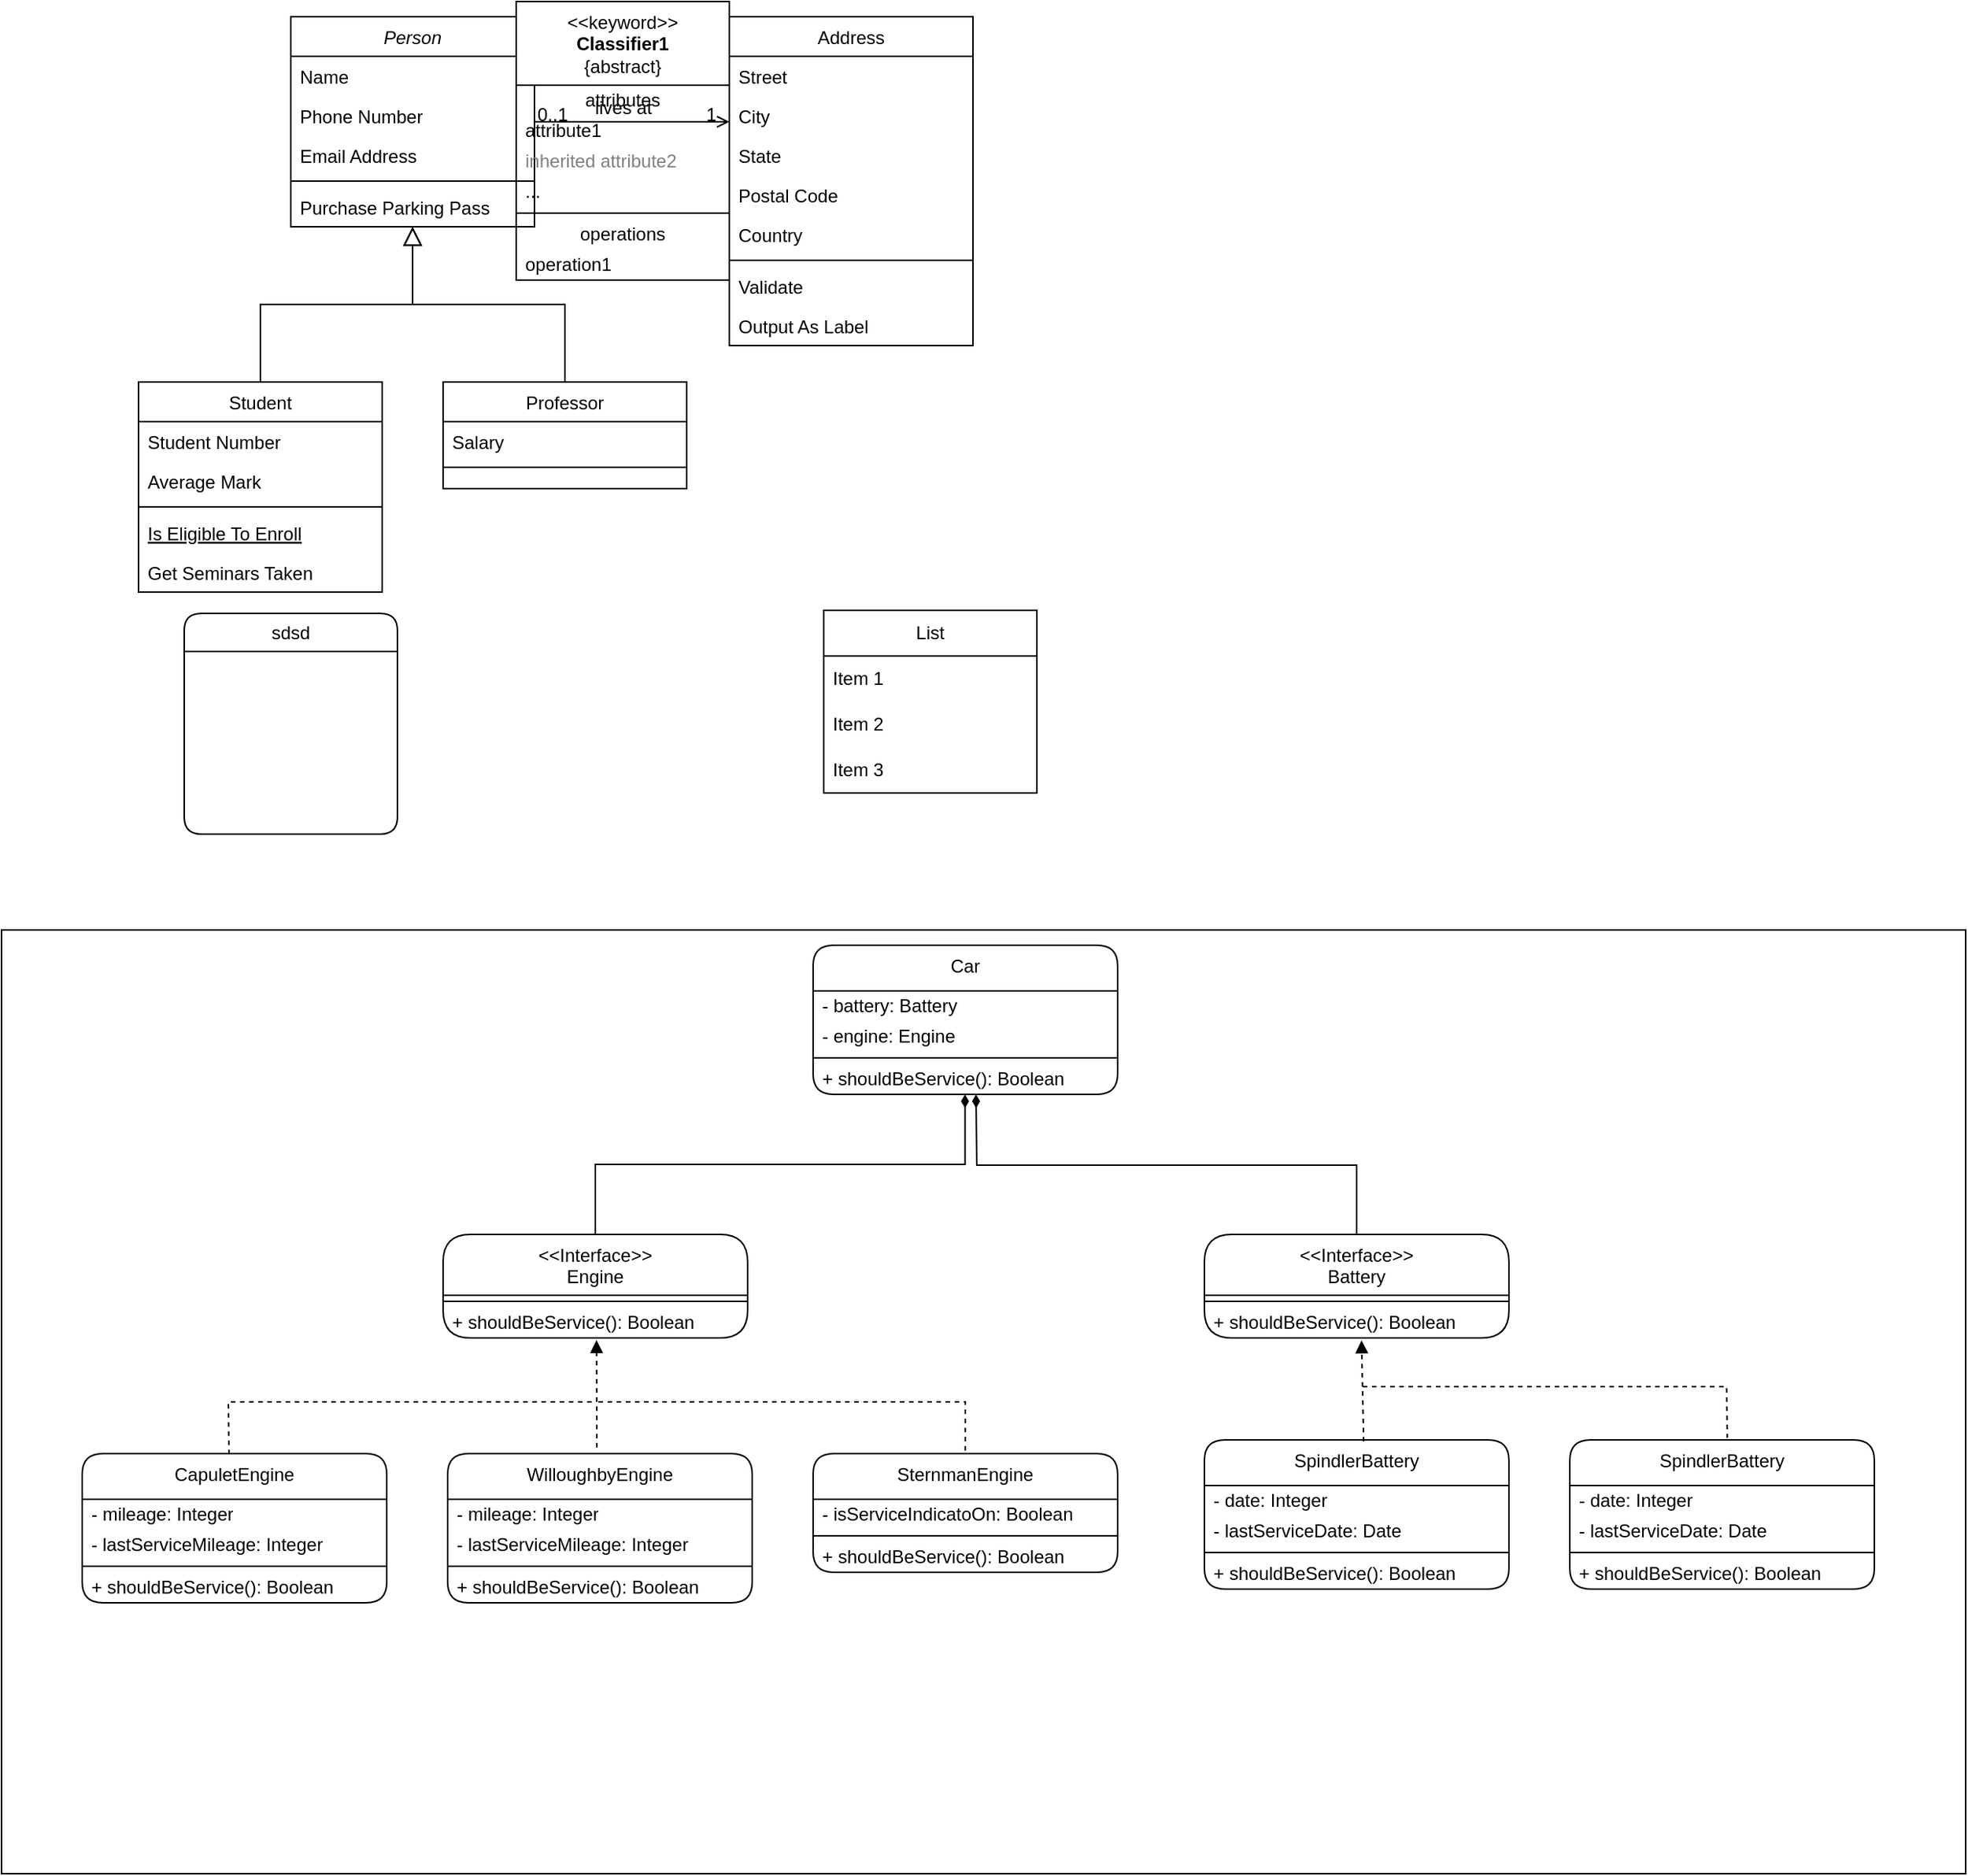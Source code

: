 <mxfile version="22.0.0" type="device">
  <diagram id="C5RBs43oDa-KdzZeNtuy" name="Page-1">
    <mxGraphModel dx="1418" dy="820" grid="1" gridSize="10" guides="1" tooltips="1" connect="1" arrows="1" fold="1" page="1" pageScale="1" pageWidth="827" pageHeight="1169" math="0" shadow="0">
      <root>
        <mxCell id="WIyWlLk6GJQsqaUBKTNV-0" />
        <mxCell id="WIyWlLk6GJQsqaUBKTNV-1" parent="WIyWlLk6GJQsqaUBKTNV-0" />
        <mxCell id="9RyBqBv2YlbDaLYeM6zX-97" value="" style="rounded=0;whiteSpace=wrap;html=1;" parent="WIyWlLk6GJQsqaUBKTNV-1" vertex="1">
          <mxGeometry x="30" y="720" width="1290" height="620" as="geometry" />
        </mxCell>
        <mxCell id="zkfFHV4jXpPFQw0GAbJ--0" value="Person" style="swimlane;fontStyle=2;align=center;verticalAlign=top;childLayout=stackLayout;horizontal=1;startSize=26;horizontalStack=0;resizeParent=1;resizeLast=0;collapsible=1;marginBottom=0;rounded=0;shadow=0;strokeWidth=1;" parent="WIyWlLk6GJQsqaUBKTNV-1" vertex="1">
          <mxGeometry x="220" y="120" width="160" height="138" as="geometry">
            <mxRectangle x="220" y="120" width="160" height="26" as="alternateBounds" />
          </mxGeometry>
        </mxCell>
        <mxCell id="zkfFHV4jXpPFQw0GAbJ--1" value="Name" style="text;align=left;verticalAlign=top;spacingLeft=4;spacingRight=4;overflow=hidden;rotatable=0;points=[[0,0.5],[1,0.5]];portConstraint=eastwest;" parent="zkfFHV4jXpPFQw0GAbJ--0" vertex="1">
          <mxGeometry y="26" width="160" height="26" as="geometry" />
        </mxCell>
        <mxCell id="zkfFHV4jXpPFQw0GAbJ--2" value="Phone Number" style="text;align=left;verticalAlign=top;spacingLeft=4;spacingRight=4;overflow=hidden;rotatable=0;points=[[0,0.5],[1,0.5]];portConstraint=eastwest;rounded=0;shadow=0;html=0;" parent="zkfFHV4jXpPFQw0GAbJ--0" vertex="1">
          <mxGeometry y="52" width="160" height="26" as="geometry" />
        </mxCell>
        <mxCell id="zkfFHV4jXpPFQw0GAbJ--3" value="Email Address" style="text;align=left;verticalAlign=top;spacingLeft=4;spacingRight=4;overflow=hidden;rotatable=0;points=[[0,0.5],[1,0.5]];portConstraint=eastwest;rounded=0;shadow=0;html=0;" parent="zkfFHV4jXpPFQw0GAbJ--0" vertex="1">
          <mxGeometry y="78" width="160" height="26" as="geometry" />
        </mxCell>
        <mxCell id="zkfFHV4jXpPFQw0GAbJ--4" value="" style="line;html=1;strokeWidth=1;align=left;verticalAlign=middle;spacingTop=-1;spacingLeft=3;spacingRight=3;rotatable=0;labelPosition=right;points=[];portConstraint=eastwest;" parent="zkfFHV4jXpPFQw0GAbJ--0" vertex="1">
          <mxGeometry y="104" width="160" height="8" as="geometry" />
        </mxCell>
        <mxCell id="zkfFHV4jXpPFQw0GAbJ--5" value="Purchase Parking Pass" style="text;align=left;verticalAlign=top;spacingLeft=4;spacingRight=4;overflow=hidden;rotatable=0;points=[[0,0.5],[1,0.5]];portConstraint=eastwest;" parent="zkfFHV4jXpPFQw0GAbJ--0" vertex="1">
          <mxGeometry y="112" width="160" height="26" as="geometry" />
        </mxCell>
        <mxCell id="zkfFHV4jXpPFQw0GAbJ--6" value="Student" style="swimlane;fontStyle=0;align=center;verticalAlign=top;childLayout=stackLayout;horizontal=1;startSize=26;horizontalStack=0;resizeParent=1;resizeLast=0;collapsible=1;marginBottom=0;rounded=0;shadow=0;strokeWidth=1;" parent="WIyWlLk6GJQsqaUBKTNV-1" vertex="1">
          <mxGeometry x="120" y="360" width="160" height="138" as="geometry">
            <mxRectangle x="130" y="380" width="160" height="26" as="alternateBounds" />
          </mxGeometry>
        </mxCell>
        <mxCell id="zkfFHV4jXpPFQw0GAbJ--7" value="Student Number" style="text;align=left;verticalAlign=top;spacingLeft=4;spacingRight=4;overflow=hidden;rotatable=0;points=[[0,0.5],[1,0.5]];portConstraint=eastwest;" parent="zkfFHV4jXpPFQw0GAbJ--6" vertex="1">
          <mxGeometry y="26" width="160" height="26" as="geometry" />
        </mxCell>
        <mxCell id="zkfFHV4jXpPFQw0GAbJ--8" value="Average Mark" style="text;align=left;verticalAlign=top;spacingLeft=4;spacingRight=4;overflow=hidden;rotatable=0;points=[[0,0.5],[1,0.5]];portConstraint=eastwest;rounded=0;shadow=0;html=0;" parent="zkfFHV4jXpPFQw0GAbJ--6" vertex="1">
          <mxGeometry y="52" width="160" height="26" as="geometry" />
        </mxCell>
        <mxCell id="zkfFHV4jXpPFQw0GAbJ--9" value="" style="line;html=1;strokeWidth=1;align=left;verticalAlign=middle;spacingTop=-1;spacingLeft=3;spacingRight=3;rotatable=0;labelPosition=right;points=[];portConstraint=eastwest;" parent="zkfFHV4jXpPFQw0GAbJ--6" vertex="1">
          <mxGeometry y="78" width="160" height="8" as="geometry" />
        </mxCell>
        <mxCell id="zkfFHV4jXpPFQw0GAbJ--10" value="Is Eligible To Enroll" style="text;align=left;verticalAlign=top;spacingLeft=4;spacingRight=4;overflow=hidden;rotatable=0;points=[[0,0.5],[1,0.5]];portConstraint=eastwest;fontStyle=4" parent="zkfFHV4jXpPFQw0GAbJ--6" vertex="1">
          <mxGeometry y="86" width="160" height="26" as="geometry" />
        </mxCell>
        <mxCell id="zkfFHV4jXpPFQw0GAbJ--11" value="Get Seminars Taken" style="text;align=left;verticalAlign=top;spacingLeft=4;spacingRight=4;overflow=hidden;rotatable=0;points=[[0,0.5],[1,0.5]];portConstraint=eastwest;" parent="zkfFHV4jXpPFQw0GAbJ--6" vertex="1">
          <mxGeometry y="112" width="160" height="26" as="geometry" />
        </mxCell>
        <mxCell id="zkfFHV4jXpPFQw0GAbJ--12" value="" style="endArrow=block;endSize=10;endFill=0;shadow=0;strokeWidth=1;rounded=0;edgeStyle=elbowEdgeStyle;elbow=vertical;" parent="WIyWlLk6GJQsqaUBKTNV-1" source="zkfFHV4jXpPFQw0GAbJ--6" target="zkfFHV4jXpPFQw0GAbJ--0" edge="1">
          <mxGeometry width="160" relative="1" as="geometry">
            <mxPoint x="200" y="203" as="sourcePoint" />
            <mxPoint x="200" y="203" as="targetPoint" />
          </mxGeometry>
        </mxCell>
        <mxCell id="zkfFHV4jXpPFQw0GAbJ--13" value="Professor" style="swimlane;fontStyle=0;align=center;verticalAlign=top;childLayout=stackLayout;horizontal=1;startSize=26;horizontalStack=0;resizeParent=1;resizeLast=0;collapsible=1;marginBottom=0;rounded=0;shadow=0;strokeWidth=1;" parent="WIyWlLk6GJQsqaUBKTNV-1" vertex="1">
          <mxGeometry x="320" y="360" width="160" height="70" as="geometry">
            <mxRectangle x="340" y="380" width="170" height="26" as="alternateBounds" />
          </mxGeometry>
        </mxCell>
        <mxCell id="zkfFHV4jXpPFQw0GAbJ--14" value="Salary" style="text;align=left;verticalAlign=top;spacingLeft=4;spacingRight=4;overflow=hidden;rotatable=0;points=[[0,0.5],[1,0.5]];portConstraint=eastwest;" parent="zkfFHV4jXpPFQw0GAbJ--13" vertex="1">
          <mxGeometry y="26" width="160" height="26" as="geometry" />
        </mxCell>
        <mxCell id="zkfFHV4jXpPFQw0GAbJ--15" value="" style="line;html=1;strokeWidth=1;align=left;verticalAlign=middle;spacingTop=-1;spacingLeft=3;spacingRight=3;rotatable=0;labelPosition=right;points=[];portConstraint=eastwest;" parent="zkfFHV4jXpPFQw0GAbJ--13" vertex="1">
          <mxGeometry y="52" width="160" height="8" as="geometry" />
        </mxCell>
        <mxCell id="zkfFHV4jXpPFQw0GAbJ--16" value="" style="endArrow=block;endSize=10;endFill=0;shadow=0;strokeWidth=1;rounded=0;edgeStyle=elbowEdgeStyle;elbow=vertical;" parent="WIyWlLk6GJQsqaUBKTNV-1" source="zkfFHV4jXpPFQw0GAbJ--13" target="zkfFHV4jXpPFQw0GAbJ--0" edge="1">
          <mxGeometry width="160" relative="1" as="geometry">
            <mxPoint x="210" y="373" as="sourcePoint" />
            <mxPoint x="310" y="271" as="targetPoint" />
          </mxGeometry>
        </mxCell>
        <mxCell id="zkfFHV4jXpPFQw0GAbJ--17" value="Address" style="swimlane;fontStyle=0;align=center;verticalAlign=top;childLayout=stackLayout;horizontal=1;startSize=26;horizontalStack=0;resizeParent=1;resizeLast=0;collapsible=1;marginBottom=0;rounded=0;shadow=0;strokeWidth=1;" parent="WIyWlLk6GJQsqaUBKTNV-1" vertex="1">
          <mxGeometry x="508" y="120" width="160" height="216" as="geometry">
            <mxRectangle x="550" y="140" width="160" height="26" as="alternateBounds" />
          </mxGeometry>
        </mxCell>
        <mxCell id="zkfFHV4jXpPFQw0GAbJ--18" value="Street" style="text;align=left;verticalAlign=top;spacingLeft=4;spacingRight=4;overflow=hidden;rotatable=0;points=[[0,0.5],[1,0.5]];portConstraint=eastwest;" parent="zkfFHV4jXpPFQw0GAbJ--17" vertex="1">
          <mxGeometry y="26" width="160" height="26" as="geometry" />
        </mxCell>
        <mxCell id="zkfFHV4jXpPFQw0GAbJ--19" value="City" style="text;align=left;verticalAlign=top;spacingLeft=4;spacingRight=4;overflow=hidden;rotatable=0;points=[[0,0.5],[1,0.5]];portConstraint=eastwest;rounded=0;shadow=0;html=0;" parent="zkfFHV4jXpPFQw0GAbJ--17" vertex="1">
          <mxGeometry y="52" width="160" height="26" as="geometry" />
        </mxCell>
        <mxCell id="zkfFHV4jXpPFQw0GAbJ--20" value="State" style="text;align=left;verticalAlign=top;spacingLeft=4;spacingRight=4;overflow=hidden;rotatable=0;points=[[0,0.5],[1,0.5]];portConstraint=eastwest;rounded=0;shadow=0;html=0;" parent="zkfFHV4jXpPFQw0GAbJ--17" vertex="1">
          <mxGeometry y="78" width="160" height="26" as="geometry" />
        </mxCell>
        <mxCell id="zkfFHV4jXpPFQw0GAbJ--21" value="Postal Code" style="text;align=left;verticalAlign=top;spacingLeft=4;spacingRight=4;overflow=hidden;rotatable=0;points=[[0,0.5],[1,0.5]];portConstraint=eastwest;rounded=0;shadow=0;html=0;" parent="zkfFHV4jXpPFQw0GAbJ--17" vertex="1">
          <mxGeometry y="104" width="160" height="26" as="geometry" />
        </mxCell>
        <mxCell id="zkfFHV4jXpPFQw0GAbJ--22" value="Country" style="text;align=left;verticalAlign=top;spacingLeft=4;spacingRight=4;overflow=hidden;rotatable=0;points=[[0,0.5],[1,0.5]];portConstraint=eastwest;rounded=0;shadow=0;html=0;" parent="zkfFHV4jXpPFQw0GAbJ--17" vertex="1">
          <mxGeometry y="130" width="160" height="26" as="geometry" />
        </mxCell>
        <mxCell id="zkfFHV4jXpPFQw0GAbJ--23" value="" style="line;html=1;strokeWidth=1;align=left;verticalAlign=middle;spacingTop=-1;spacingLeft=3;spacingRight=3;rotatable=0;labelPosition=right;points=[];portConstraint=eastwest;" parent="zkfFHV4jXpPFQw0GAbJ--17" vertex="1">
          <mxGeometry y="156" width="160" height="8" as="geometry" />
        </mxCell>
        <mxCell id="zkfFHV4jXpPFQw0GAbJ--24" value="Validate" style="text;align=left;verticalAlign=top;spacingLeft=4;spacingRight=4;overflow=hidden;rotatable=0;points=[[0,0.5],[1,0.5]];portConstraint=eastwest;" parent="zkfFHV4jXpPFQw0GAbJ--17" vertex="1">
          <mxGeometry y="164" width="160" height="26" as="geometry" />
        </mxCell>
        <mxCell id="zkfFHV4jXpPFQw0GAbJ--25" value="Output As Label" style="text;align=left;verticalAlign=top;spacingLeft=4;spacingRight=4;overflow=hidden;rotatable=0;points=[[0,0.5],[1,0.5]];portConstraint=eastwest;" parent="zkfFHV4jXpPFQw0GAbJ--17" vertex="1">
          <mxGeometry y="190" width="160" height="26" as="geometry" />
        </mxCell>
        <mxCell id="zkfFHV4jXpPFQw0GAbJ--26" value="" style="endArrow=open;shadow=0;strokeWidth=1;rounded=0;endFill=1;edgeStyle=elbowEdgeStyle;elbow=vertical;" parent="WIyWlLk6GJQsqaUBKTNV-1" source="zkfFHV4jXpPFQw0GAbJ--0" target="zkfFHV4jXpPFQw0GAbJ--17" edge="1">
          <mxGeometry x="0.5" y="41" relative="1" as="geometry">
            <mxPoint x="380" y="192" as="sourcePoint" />
            <mxPoint x="540" y="192" as="targetPoint" />
            <mxPoint x="-40" y="32" as="offset" />
          </mxGeometry>
        </mxCell>
        <mxCell id="zkfFHV4jXpPFQw0GAbJ--27" value="0..1" style="resizable=0;align=left;verticalAlign=bottom;labelBackgroundColor=none;fontSize=12;" parent="zkfFHV4jXpPFQw0GAbJ--26" connectable="0" vertex="1">
          <mxGeometry x="-1" relative="1" as="geometry">
            <mxPoint y="4" as="offset" />
          </mxGeometry>
        </mxCell>
        <mxCell id="zkfFHV4jXpPFQw0GAbJ--28" value="1" style="resizable=0;align=right;verticalAlign=bottom;labelBackgroundColor=none;fontSize=12;" parent="zkfFHV4jXpPFQw0GAbJ--26" connectable="0" vertex="1">
          <mxGeometry x="1" relative="1" as="geometry">
            <mxPoint x="-7" y="4" as="offset" />
          </mxGeometry>
        </mxCell>
        <mxCell id="zkfFHV4jXpPFQw0GAbJ--29" value="lives at" style="text;html=1;resizable=0;points=[];;align=center;verticalAlign=middle;labelBackgroundColor=none;rounded=0;shadow=0;strokeWidth=1;fontSize=12;" parent="zkfFHV4jXpPFQw0GAbJ--26" vertex="1" connectable="0">
          <mxGeometry x="0.5" y="49" relative="1" as="geometry">
            <mxPoint x="-38" y="40" as="offset" />
          </mxGeometry>
        </mxCell>
        <mxCell id="9RyBqBv2YlbDaLYeM6zX-0" value="sdsd" style="swimlane;fontStyle=0;childLayout=stackLayout;horizontal=1;startSize=25;horizontalStack=0;resizeParent=1;resizeParentMax=0;resizeLast=0;collapsible=1;marginBottom=0;whiteSpace=wrap;html=1;glass=0;rounded=1;swimlaneLine=1;shadow=0;" parent="WIyWlLk6GJQsqaUBKTNV-1" vertex="1">
          <mxGeometry x="150" y="512" width="140" height="145" as="geometry" />
        </mxCell>
        <mxCell id="9RyBqBv2YlbDaLYeM6zX-7" value="List" style="swimlane;fontStyle=0;childLayout=stackLayout;horizontal=1;startSize=30;horizontalStack=0;resizeParent=1;resizeParentMax=0;resizeLast=0;collapsible=1;marginBottom=0;whiteSpace=wrap;html=1;" parent="WIyWlLk6GJQsqaUBKTNV-1" vertex="1">
          <mxGeometry x="570" y="510" width="140" height="120" as="geometry" />
        </mxCell>
        <mxCell id="9RyBqBv2YlbDaLYeM6zX-8" value="Item 1" style="text;strokeColor=none;fillColor=none;align=left;verticalAlign=middle;spacingLeft=4;spacingRight=4;overflow=hidden;points=[[0,0.5],[1,0.5]];portConstraint=eastwest;rotatable=0;whiteSpace=wrap;html=1;" parent="9RyBqBv2YlbDaLYeM6zX-7" vertex="1">
          <mxGeometry y="30" width="140" height="30" as="geometry" />
        </mxCell>
        <mxCell id="9RyBqBv2YlbDaLYeM6zX-9" value="Item 2" style="text;strokeColor=none;fillColor=none;align=left;verticalAlign=middle;spacingLeft=4;spacingRight=4;overflow=hidden;points=[[0,0.5],[1,0.5]];portConstraint=eastwest;rotatable=0;whiteSpace=wrap;html=1;" parent="9RyBqBv2YlbDaLYeM6zX-7" vertex="1">
          <mxGeometry y="60" width="140" height="30" as="geometry" />
        </mxCell>
        <mxCell id="9RyBqBv2YlbDaLYeM6zX-10" value="Item 3" style="text;strokeColor=none;fillColor=none;align=left;verticalAlign=middle;spacingLeft=4;spacingRight=4;overflow=hidden;points=[[0,0.5],[1,0.5]];portConstraint=eastwest;rotatable=0;whiteSpace=wrap;html=1;" parent="9RyBqBv2YlbDaLYeM6zX-7" vertex="1">
          <mxGeometry y="90" width="140" height="30" as="geometry" />
        </mxCell>
        <mxCell id="9RyBqBv2YlbDaLYeM6zX-11" value="Car" style="swimlane;fontStyle=0;align=center;verticalAlign=top;childLayout=stackLayout;horizontal=1;startSize=30;horizontalStack=0;resizeParent=1;resizeParentMax=0;resizeLast=0;collapsible=0;marginBottom=0;html=1;whiteSpace=wrap;rounded=1;" parent="WIyWlLk6GJQsqaUBKTNV-1" vertex="1">
          <mxGeometry x="563" y="730" width="200" height="98" as="geometry" />
        </mxCell>
        <mxCell id="9RyBqBv2YlbDaLYeM6zX-12" value="- battery: Battery" style="text;html=1;strokeColor=none;fillColor=none;align=left;verticalAlign=middle;spacingLeft=4;spacingRight=4;overflow=hidden;rotatable=0;points=[[0,0.5],[1,0.5]];portConstraint=eastwest;whiteSpace=wrap;" parent="9RyBqBv2YlbDaLYeM6zX-11" vertex="1">
          <mxGeometry y="30" width="200" height="20" as="geometry" />
        </mxCell>
        <mxCell id="9RyBqBv2YlbDaLYeM6zX-13" value="- engine: Engine" style="text;html=1;strokeColor=none;fillColor=none;align=left;verticalAlign=middle;spacingLeft=4;spacingRight=4;overflow=hidden;rotatable=0;points=[[0,0.5],[1,0.5]];portConstraint=eastwest;whiteSpace=wrap;" parent="9RyBqBv2YlbDaLYeM6zX-11" vertex="1">
          <mxGeometry y="50" width="200" height="20" as="geometry" />
        </mxCell>
        <mxCell id="9RyBqBv2YlbDaLYeM6zX-16" value="" style="line;strokeWidth=1;fillColor=none;align=left;verticalAlign=middle;spacingTop=-1;spacingLeft=3;spacingRight=3;rotatable=0;labelPosition=right;points=[];portConstraint=eastwest;" parent="9RyBqBv2YlbDaLYeM6zX-11" vertex="1">
          <mxGeometry y="70" width="200" height="8" as="geometry" />
        </mxCell>
        <mxCell id="9RyBqBv2YlbDaLYeM6zX-18" value="+ shouldBeService(): Boolean" style="text;html=1;strokeColor=none;fillColor=none;align=left;verticalAlign=middle;spacingLeft=4;spacingRight=4;overflow=hidden;rotatable=0;points=[[0,0.5],[1,0.5]];portConstraint=eastwest;whiteSpace=wrap;" parent="9RyBqBv2YlbDaLYeM6zX-11" vertex="1">
          <mxGeometry y="78" width="200" height="20" as="geometry" />
        </mxCell>
        <mxCell id="9RyBqBv2YlbDaLYeM6zX-38" value="&amp;lt;&amp;lt;Interface&amp;gt;&amp;gt;&lt;br&gt;Engine" style="swimlane;fontStyle=0;align=center;verticalAlign=top;childLayout=stackLayout;horizontal=1;startSize=40;horizontalStack=0;resizeParent=1;resizeParentMax=0;resizeLast=0;collapsible=0;marginBottom=0;html=1;whiteSpace=wrap;rounded=1;" parent="WIyWlLk6GJQsqaUBKTNV-1" vertex="1">
          <mxGeometry x="320" y="920" width="200" height="68" as="geometry" />
        </mxCell>
        <mxCell id="9RyBqBv2YlbDaLYeM6zX-41" value="" style="line;strokeWidth=1;fillColor=none;align=left;verticalAlign=middle;spacingTop=-1;spacingLeft=3;spacingRight=3;rotatable=0;labelPosition=right;points=[];portConstraint=eastwest;" parent="9RyBqBv2YlbDaLYeM6zX-38" vertex="1">
          <mxGeometry y="40" width="200" height="8" as="geometry" />
        </mxCell>
        <mxCell id="9RyBqBv2YlbDaLYeM6zX-42" value="+ shouldBeService(): Boolean" style="text;html=1;strokeColor=none;fillColor=none;align=left;verticalAlign=middle;spacingLeft=4;spacingRight=4;overflow=hidden;rotatable=0;points=[[0,0.5],[1,0.5]];portConstraint=eastwest;whiteSpace=wrap;" parent="9RyBqBv2YlbDaLYeM6zX-38" vertex="1">
          <mxGeometry y="48" width="200" height="20" as="geometry" />
        </mxCell>
        <mxCell id="9RyBqBv2YlbDaLYeM6zX-44" value="CapuletEngine" style="swimlane;fontStyle=0;align=center;verticalAlign=top;childLayout=stackLayout;horizontal=1;startSize=30;horizontalStack=0;resizeParent=1;resizeParentMax=0;resizeLast=0;collapsible=0;marginBottom=0;html=1;whiteSpace=wrap;rounded=1;" parent="WIyWlLk6GJQsqaUBKTNV-1" vertex="1">
          <mxGeometry x="83" y="1064" width="200" height="98" as="geometry" />
        </mxCell>
        <mxCell id="9RyBqBv2YlbDaLYeM6zX-61" value="- mileage: Integer" style="text;html=1;strokeColor=none;fillColor=none;align=left;verticalAlign=middle;spacingLeft=4;spacingRight=4;overflow=hidden;rotatable=0;points=[[0,0.5],[1,0.5]];portConstraint=eastwest;whiteSpace=wrap;" parent="9RyBqBv2YlbDaLYeM6zX-44" vertex="1">
          <mxGeometry y="30" width="200" height="20" as="geometry" />
        </mxCell>
        <mxCell id="9RyBqBv2YlbDaLYeM6zX-62" value="- lastServiceMileage: Integer" style="text;html=1;strokeColor=none;fillColor=none;align=left;verticalAlign=middle;spacingLeft=4;spacingRight=4;overflow=hidden;rotatable=0;points=[[0,0.5],[1,0.5]];portConstraint=eastwest;whiteSpace=wrap;" parent="9RyBqBv2YlbDaLYeM6zX-44" vertex="1">
          <mxGeometry y="50" width="200" height="20" as="geometry" />
        </mxCell>
        <mxCell id="9RyBqBv2YlbDaLYeM6zX-45" value="" style="line;strokeWidth=1;fillColor=none;align=left;verticalAlign=middle;spacingTop=-1;spacingLeft=3;spacingRight=3;rotatable=0;labelPosition=right;points=[];portConstraint=eastwest;" parent="9RyBqBv2YlbDaLYeM6zX-44" vertex="1">
          <mxGeometry y="70" width="200" height="8" as="geometry" />
        </mxCell>
        <mxCell id="9RyBqBv2YlbDaLYeM6zX-46" value="+ shouldBeService(): Boolean" style="text;html=1;strokeColor=none;fillColor=none;align=left;verticalAlign=middle;spacingLeft=4;spacingRight=4;overflow=hidden;rotatable=0;points=[[0,0.5],[1,0.5]];portConstraint=eastwest;whiteSpace=wrap;" parent="9RyBqBv2YlbDaLYeM6zX-44" vertex="1">
          <mxGeometry y="78" width="200" height="20" as="geometry" />
        </mxCell>
        <mxCell id="9RyBqBv2YlbDaLYeM6zX-47" value="&amp;lt;&amp;lt;keyword&amp;gt;&amp;gt;&lt;br&gt;&lt;b&gt;Classifier1&lt;/b&gt;&lt;br&gt;{abstract}" style="swimlane;fontStyle=0;align=center;verticalAlign=top;childLayout=stackLayout;horizontal=1;startSize=55;horizontalStack=0;resizeParent=1;resizeParentMax=0;resizeLast=0;collapsible=0;marginBottom=0;html=1;whiteSpace=wrap;" parent="WIyWlLk6GJQsqaUBKTNV-1" vertex="1">
          <mxGeometry x="368" y="110" width="140" height="183" as="geometry" />
        </mxCell>
        <mxCell id="9RyBqBv2YlbDaLYeM6zX-48" value="attributes" style="text;html=1;strokeColor=none;fillColor=none;align=center;verticalAlign=middle;spacingLeft=4;spacingRight=4;overflow=hidden;rotatable=0;points=[[0,0.5],[1,0.5]];portConstraint=eastwest;whiteSpace=wrap;" parent="9RyBqBv2YlbDaLYeM6zX-47" vertex="1">
          <mxGeometry y="55" width="140" height="20" as="geometry" />
        </mxCell>
        <mxCell id="9RyBqBv2YlbDaLYeM6zX-49" value="attribute1" style="text;html=1;strokeColor=none;fillColor=none;align=left;verticalAlign=middle;spacingLeft=4;spacingRight=4;overflow=hidden;rotatable=0;points=[[0,0.5],[1,0.5]];portConstraint=eastwest;whiteSpace=wrap;" parent="9RyBqBv2YlbDaLYeM6zX-47" vertex="1">
          <mxGeometry y="75" width="140" height="20" as="geometry" />
        </mxCell>
        <mxCell id="9RyBqBv2YlbDaLYeM6zX-50" value="inherited attribute2" style="text;html=1;strokeColor=none;fillColor=none;align=left;verticalAlign=middle;spacingLeft=4;spacingRight=4;overflow=hidden;rotatable=0;points=[[0,0.5],[1,0.5]];portConstraint=eastwest;fontColor=#808080;whiteSpace=wrap;" parent="9RyBqBv2YlbDaLYeM6zX-47" vertex="1">
          <mxGeometry y="95" width="140" height="20" as="geometry" />
        </mxCell>
        <mxCell id="9RyBqBv2YlbDaLYeM6zX-51" value="..." style="text;html=1;strokeColor=none;fillColor=none;align=left;verticalAlign=middle;spacingLeft=4;spacingRight=4;overflow=hidden;rotatable=0;points=[[0,0.5],[1,0.5]];portConstraint=eastwest;whiteSpace=wrap;" parent="9RyBqBv2YlbDaLYeM6zX-47" vertex="1">
          <mxGeometry y="115" width="140" height="20" as="geometry" />
        </mxCell>
        <mxCell id="9RyBqBv2YlbDaLYeM6zX-52" value="" style="line;strokeWidth=1;fillColor=none;align=left;verticalAlign=middle;spacingTop=-1;spacingLeft=3;spacingRight=3;rotatable=0;labelPosition=right;points=[];portConstraint=eastwest;" parent="9RyBqBv2YlbDaLYeM6zX-47" vertex="1">
          <mxGeometry y="135" width="140" height="8" as="geometry" />
        </mxCell>
        <mxCell id="9RyBqBv2YlbDaLYeM6zX-53" value="operations" style="text;html=1;strokeColor=none;fillColor=none;align=center;verticalAlign=middle;spacingLeft=4;spacingRight=4;overflow=hidden;rotatable=0;points=[[0,0.5],[1,0.5]];portConstraint=eastwest;whiteSpace=wrap;" parent="9RyBqBv2YlbDaLYeM6zX-47" vertex="1">
          <mxGeometry y="143" width="140" height="20" as="geometry" />
        </mxCell>
        <mxCell id="9RyBqBv2YlbDaLYeM6zX-54" value="operation1" style="text;html=1;strokeColor=none;fillColor=none;align=left;verticalAlign=middle;spacingLeft=4;spacingRight=4;overflow=hidden;rotatable=0;points=[[0,0.5],[1,0.5]];portConstraint=eastwest;whiteSpace=wrap;" parent="9RyBqBv2YlbDaLYeM6zX-47" vertex="1">
          <mxGeometry y="163" width="140" height="20" as="geometry" />
        </mxCell>
        <mxCell id="9RyBqBv2YlbDaLYeM6zX-63" style="edgeStyle=orthogonalEdgeStyle;rounded=0;orthogonalLoop=1;jettySize=auto;html=1;exitX=0.5;exitY=0;exitDx=0;exitDy=0;entryX=0.499;entryY=1.002;entryDx=0;entryDy=0;entryPerimeter=0;endArrow=diamondThin;endFill=1;" parent="WIyWlLk6GJQsqaUBKTNV-1" source="9RyBqBv2YlbDaLYeM6zX-38" target="9RyBqBv2YlbDaLYeM6zX-18" edge="1">
          <mxGeometry relative="1" as="geometry" />
        </mxCell>
        <mxCell id="9RyBqBv2YlbDaLYeM6zX-64" value="WilloughbyEngine" style="swimlane;fontStyle=0;align=center;verticalAlign=top;childLayout=stackLayout;horizontal=1;startSize=30;horizontalStack=0;resizeParent=1;resizeParentMax=0;resizeLast=0;collapsible=0;marginBottom=0;html=1;whiteSpace=wrap;rounded=1;" parent="WIyWlLk6GJQsqaUBKTNV-1" vertex="1">
          <mxGeometry x="323" y="1064" width="200" height="98" as="geometry" />
        </mxCell>
        <mxCell id="9RyBqBv2YlbDaLYeM6zX-65" value="- mileage: Integer" style="text;html=1;strokeColor=none;fillColor=none;align=left;verticalAlign=middle;spacingLeft=4;spacingRight=4;overflow=hidden;rotatable=0;points=[[0,0.5],[1,0.5]];portConstraint=eastwest;whiteSpace=wrap;" parent="9RyBqBv2YlbDaLYeM6zX-64" vertex="1">
          <mxGeometry y="30" width="200" height="20" as="geometry" />
        </mxCell>
        <mxCell id="9RyBqBv2YlbDaLYeM6zX-66" value="- lastServiceMileage: Integer" style="text;html=1;strokeColor=none;fillColor=none;align=left;verticalAlign=middle;spacingLeft=4;spacingRight=4;overflow=hidden;rotatable=0;points=[[0,0.5],[1,0.5]];portConstraint=eastwest;whiteSpace=wrap;" parent="9RyBqBv2YlbDaLYeM6zX-64" vertex="1">
          <mxGeometry y="50" width="200" height="20" as="geometry" />
        </mxCell>
        <mxCell id="9RyBqBv2YlbDaLYeM6zX-67" value="" style="line;strokeWidth=1;fillColor=none;align=left;verticalAlign=middle;spacingTop=-1;spacingLeft=3;spacingRight=3;rotatable=0;labelPosition=right;points=[];portConstraint=eastwest;" parent="9RyBqBv2YlbDaLYeM6zX-64" vertex="1">
          <mxGeometry y="70" width="200" height="8" as="geometry" />
        </mxCell>
        <mxCell id="9RyBqBv2YlbDaLYeM6zX-68" value="+ shouldBeService(): Boolean" style="text;html=1;strokeColor=none;fillColor=none;align=left;verticalAlign=middle;spacingLeft=4;spacingRight=4;overflow=hidden;rotatable=0;points=[[0,0.5],[1,0.5]];portConstraint=eastwest;whiteSpace=wrap;" parent="9RyBqBv2YlbDaLYeM6zX-64" vertex="1">
          <mxGeometry y="78" width="200" height="20" as="geometry" />
        </mxCell>
        <mxCell id="9RyBqBv2YlbDaLYeM6zX-69" value="SternmanEngine" style="swimlane;fontStyle=0;align=center;verticalAlign=top;childLayout=stackLayout;horizontal=1;startSize=30;horizontalStack=0;resizeParent=1;resizeParentMax=0;resizeLast=0;collapsible=0;marginBottom=0;html=1;whiteSpace=wrap;rounded=1;" parent="WIyWlLk6GJQsqaUBKTNV-1" vertex="1">
          <mxGeometry x="563" y="1064" width="200" height="78" as="geometry" />
        </mxCell>
        <mxCell id="9RyBqBv2YlbDaLYeM6zX-70" value="- isServiceIndicatoOn: Boolean" style="text;html=1;strokeColor=none;fillColor=none;align=left;verticalAlign=middle;spacingLeft=4;spacingRight=4;overflow=hidden;rotatable=0;points=[[0,0.5],[1,0.5]];portConstraint=eastwest;whiteSpace=wrap;" parent="9RyBqBv2YlbDaLYeM6zX-69" vertex="1">
          <mxGeometry y="30" width="200" height="20" as="geometry" />
        </mxCell>
        <mxCell id="9RyBqBv2YlbDaLYeM6zX-72" value="" style="line;strokeWidth=1;fillColor=none;align=left;verticalAlign=middle;spacingTop=-1;spacingLeft=3;spacingRight=3;rotatable=0;labelPosition=right;points=[];portConstraint=eastwest;" parent="9RyBqBv2YlbDaLYeM6zX-69" vertex="1">
          <mxGeometry y="50" width="200" height="8" as="geometry" />
        </mxCell>
        <mxCell id="9RyBqBv2YlbDaLYeM6zX-73" value="+ shouldBeService(): Boolean" style="text;html=1;strokeColor=none;fillColor=none;align=left;verticalAlign=middle;spacingLeft=4;spacingRight=4;overflow=hidden;rotatable=0;points=[[0,0.5],[1,0.5]];portConstraint=eastwest;whiteSpace=wrap;" parent="9RyBqBv2YlbDaLYeM6zX-69" vertex="1">
          <mxGeometry y="58" width="200" height="20" as="geometry" />
        </mxCell>
        <mxCell id="9RyBqBv2YlbDaLYeM6zX-74" value="" style="endArrow=block;dashed=1;html=1;rounded=0;entryX=0.504;entryY=1.071;entryDx=0;entryDy=0;entryPerimeter=0;endFill=1;" parent="WIyWlLk6GJQsqaUBKTNV-1" target="9RyBqBv2YlbDaLYeM6zX-42" edge="1">
          <mxGeometry width="50" height="50" relative="1" as="geometry">
            <mxPoint x="421" y="1060" as="sourcePoint" />
            <mxPoint x="650" y="960" as="targetPoint" />
          </mxGeometry>
        </mxCell>
        <mxCell id="9RyBqBv2YlbDaLYeM6zX-77" value="" style="endArrow=none;dashed=1;html=1;rounded=0;entryX=0.5;entryY=0;entryDx=0;entryDy=0;" parent="WIyWlLk6GJQsqaUBKTNV-1" target="9RyBqBv2YlbDaLYeM6zX-69" edge="1">
          <mxGeometry width="50" height="50" relative="1" as="geometry">
            <mxPoint x="422" y="1030" as="sourcePoint" />
            <mxPoint x="662" y="1060" as="targetPoint" />
            <Array as="points">
              <mxPoint x="663" y="1030" />
            </Array>
          </mxGeometry>
        </mxCell>
        <mxCell id="9RyBqBv2YlbDaLYeM6zX-78" value="&amp;lt;&amp;lt;Interface&amp;gt;&amp;gt;&lt;br&gt;Battery" style="swimlane;fontStyle=0;align=center;verticalAlign=top;childLayout=stackLayout;horizontal=1;startSize=40;horizontalStack=0;resizeParent=1;resizeParentMax=0;resizeLast=0;collapsible=0;marginBottom=0;html=1;whiteSpace=wrap;rounded=1;" parent="WIyWlLk6GJQsqaUBKTNV-1" vertex="1">
          <mxGeometry x="820" y="920" width="200" height="68" as="geometry" />
        </mxCell>
        <mxCell id="9RyBqBv2YlbDaLYeM6zX-79" value="" style="line;strokeWidth=1;fillColor=none;align=left;verticalAlign=middle;spacingTop=-1;spacingLeft=3;spacingRight=3;rotatable=0;labelPosition=right;points=[];portConstraint=eastwest;" parent="9RyBqBv2YlbDaLYeM6zX-78" vertex="1">
          <mxGeometry y="40" width="200" height="8" as="geometry" />
        </mxCell>
        <mxCell id="9RyBqBv2YlbDaLYeM6zX-80" value="+ shouldBeService(): Boolean" style="text;html=1;strokeColor=none;fillColor=none;align=left;verticalAlign=middle;spacingLeft=4;spacingRight=4;overflow=hidden;rotatable=0;points=[[0,0.5],[1,0.5]];portConstraint=eastwest;whiteSpace=wrap;" parent="9RyBqBv2YlbDaLYeM6zX-78" vertex="1">
          <mxGeometry y="48" width="200" height="20" as="geometry" />
        </mxCell>
        <mxCell id="9RyBqBv2YlbDaLYeM6zX-82" style="edgeStyle=orthogonalEdgeStyle;rounded=0;orthogonalLoop=1;jettySize=auto;html=1;exitX=0.5;exitY=0;exitDx=0;exitDy=0;endArrow=diamondThin;endFill=1;entryX=0.59;entryY=1;entryDx=0;entryDy=0;entryPerimeter=0;" parent="WIyWlLk6GJQsqaUBKTNV-1" source="9RyBqBv2YlbDaLYeM6zX-78" edge="1">
          <mxGeometry relative="1" as="geometry">
            <mxPoint x="809" y="954" as="sourcePoint" />
            <mxPoint x="670" y="828" as="targetPoint" />
          </mxGeometry>
        </mxCell>
        <mxCell id="9RyBqBv2YlbDaLYeM6zX-83" value="SpindlerBattery" style="swimlane;fontStyle=0;align=center;verticalAlign=top;childLayout=stackLayout;horizontal=1;startSize=30;horizontalStack=0;resizeParent=1;resizeParentMax=0;resizeLast=0;collapsible=0;marginBottom=0;html=1;whiteSpace=wrap;rounded=1;" parent="WIyWlLk6GJQsqaUBKTNV-1" vertex="1">
          <mxGeometry x="820" y="1055" width="200" height="98" as="geometry" />
        </mxCell>
        <mxCell id="9RyBqBv2YlbDaLYeM6zX-84" value="- date: Integer" style="text;html=1;strokeColor=none;fillColor=none;align=left;verticalAlign=middle;spacingLeft=4;spacingRight=4;overflow=hidden;rotatable=0;points=[[0,0.5],[1,0.5]];portConstraint=eastwest;whiteSpace=wrap;" parent="9RyBqBv2YlbDaLYeM6zX-83" vertex="1">
          <mxGeometry y="30" width="200" height="20" as="geometry" />
        </mxCell>
        <mxCell id="9RyBqBv2YlbDaLYeM6zX-85" value="- lastServiceDate: Date" style="text;html=1;strokeColor=none;fillColor=none;align=left;verticalAlign=middle;spacingLeft=4;spacingRight=4;overflow=hidden;rotatable=0;points=[[0,0.5],[1,0.5]];portConstraint=eastwest;whiteSpace=wrap;" parent="9RyBqBv2YlbDaLYeM6zX-83" vertex="1">
          <mxGeometry y="50" width="200" height="20" as="geometry" />
        </mxCell>
        <mxCell id="9RyBqBv2YlbDaLYeM6zX-86" value="" style="line;strokeWidth=1;fillColor=none;align=left;verticalAlign=middle;spacingTop=-1;spacingLeft=3;spacingRight=3;rotatable=0;labelPosition=right;points=[];portConstraint=eastwest;" parent="9RyBqBv2YlbDaLYeM6zX-83" vertex="1">
          <mxGeometry y="70" width="200" height="8" as="geometry" />
        </mxCell>
        <mxCell id="9RyBqBv2YlbDaLYeM6zX-87" value="+ shouldBeService(): Boolean" style="text;html=1;strokeColor=none;fillColor=none;align=left;verticalAlign=middle;spacingLeft=4;spacingRight=4;overflow=hidden;rotatable=0;points=[[0,0.5],[1,0.5]];portConstraint=eastwest;whiteSpace=wrap;" parent="9RyBqBv2YlbDaLYeM6zX-83" vertex="1">
          <mxGeometry y="78" width="200" height="20" as="geometry" />
        </mxCell>
        <mxCell id="9RyBqBv2YlbDaLYeM6zX-89" value="" style="endArrow=block;dashed=1;html=1;rounded=0;entryX=0.516;entryY=1.078;entryDx=0;entryDy=0;entryPerimeter=0;exitX=0.523;exitY=0.01;exitDx=0;exitDy=0;exitPerimeter=0;endFill=1;" parent="WIyWlLk6GJQsqaUBKTNV-1" source="9RyBqBv2YlbDaLYeM6zX-83" target="9RyBqBv2YlbDaLYeM6zX-80" edge="1">
          <mxGeometry width="50" height="50" relative="1" as="geometry">
            <mxPoint x="923" y="1050" as="sourcePoint" />
            <mxPoint x="960" y="1060" as="targetPoint" />
          </mxGeometry>
        </mxCell>
        <mxCell id="9RyBqBv2YlbDaLYeM6zX-90" value="SpindlerBattery" style="swimlane;fontStyle=0;align=center;verticalAlign=top;childLayout=stackLayout;horizontal=1;startSize=30;horizontalStack=0;resizeParent=1;resizeParentMax=0;resizeLast=0;collapsible=0;marginBottom=0;html=1;whiteSpace=wrap;rounded=1;" parent="WIyWlLk6GJQsqaUBKTNV-1" vertex="1">
          <mxGeometry x="1060" y="1055" width="200" height="98" as="geometry" />
        </mxCell>
        <mxCell id="9RyBqBv2YlbDaLYeM6zX-91" value="- date: Integer" style="text;html=1;strokeColor=none;fillColor=none;align=left;verticalAlign=middle;spacingLeft=4;spacingRight=4;overflow=hidden;rotatable=0;points=[[0,0.5],[1,0.5]];portConstraint=eastwest;whiteSpace=wrap;" parent="9RyBqBv2YlbDaLYeM6zX-90" vertex="1">
          <mxGeometry y="30" width="200" height="20" as="geometry" />
        </mxCell>
        <mxCell id="9RyBqBv2YlbDaLYeM6zX-92" value="- lastServiceDate: Date" style="text;html=1;strokeColor=none;fillColor=none;align=left;verticalAlign=middle;spacingLeft=4;spacingRight=4;overflow=hidden;rotatable=0;points=[[0,0.5],[1,0.5]];portConstraint=eastwest;whiteSpace=wrap;" parent="9RyBqBv2YlbDaLYeM6zX-90" vertex="1">
          <mxGeometry y="50" width="200" height="20" as="geometry" />
        </mxCell>
        <mxCell id="9RyBqBv2YlbDaLYeM6zX-93" value="" style="line;strokeWidth=1;fillColor=none;align=left;verticalAlign=middle;spacingTop=-1;spacingLeft=3;spacingRight=3;rotatable=0;labelPosition=right;points=[];portConstraint=eastwest;" parent="9RyBqBv2YlbDaLYeM6zX-90" vertex="1">
          <mxGeometry y="70" width="200" height="8" as="geometry" />
        </mxCell>
        <mxCell id="9RyBqBv2YlbDaLYeM6zX-94" value="+ shouldBeService(): Boolean" style="text;html=1;strokeColor=none;fillColor=none;align=left;verticalAlign=middle;spacingLeft=4;spacingRight=4;overflow=hidden;rotatable=0;points=[[0,0.5],[1,0.5]];portConstraint=eastwest;whiteSpace=wrap;" parent="9RyBqBv2YlbDaLYeM6zX-90" vertex="1">
          <mxGeometry y="78" width="200" height="20" as="geometry" />
        </mxCell>
        <mxCell id="9RyBqBv2YlbDaLYeM6zX-95" value="" style="endArrow=none;dashed=1;html=1;rounded=0;entryX=0.517;entryY=-0.014;entryDx=0;entryDy=0;entryPerimeter=0;" parent="WIyWlLk6GJQsqaUBKTNV-1" target="9RyBqBv2YlbDaLYeM6zX-90" edge="1">
          <mxGeometry width="50" height="50" relative="1" as="geometry">
            <mxPoint x="924" y="1020" as="sourcePoint" />
            <mxPoint x="1164" y="1055" as="targetPoint" />
            <Array as="points">
              <mxPoint x="1163" y="1020" />
            </Array>
          </mxGeometry>
        </mxCell>
        <mxCell id="9RyBqBv2YlbDaLYeM6zX-96" value="" style="endArrow=none;dashed=1;html=1;rounded=0;exitX=0.482;exitY=0.004;exitDx=0;exitDy=0;exitPerimeter=0;" parent="WIyWlLk6GJQsqaUBKTNV-1" source="9RyBqBv2YlbDaLYeM6zX-44" edge="1">
          <mxGeometry width="50" height="50" relative="1" as="geometry">
            <mxPoint x="410" y="1070" as="sourcePoint" />
            <mxPoint x="420" y="1030" as="targetPoint" />
            <Array as="points">
              <mxPoint x="179" y="1030" />
            </Array>
          </mxGeometry>
        </mxCell>
      </root>
    </mxGraphModel>
  </diagram>
</mxfile>
